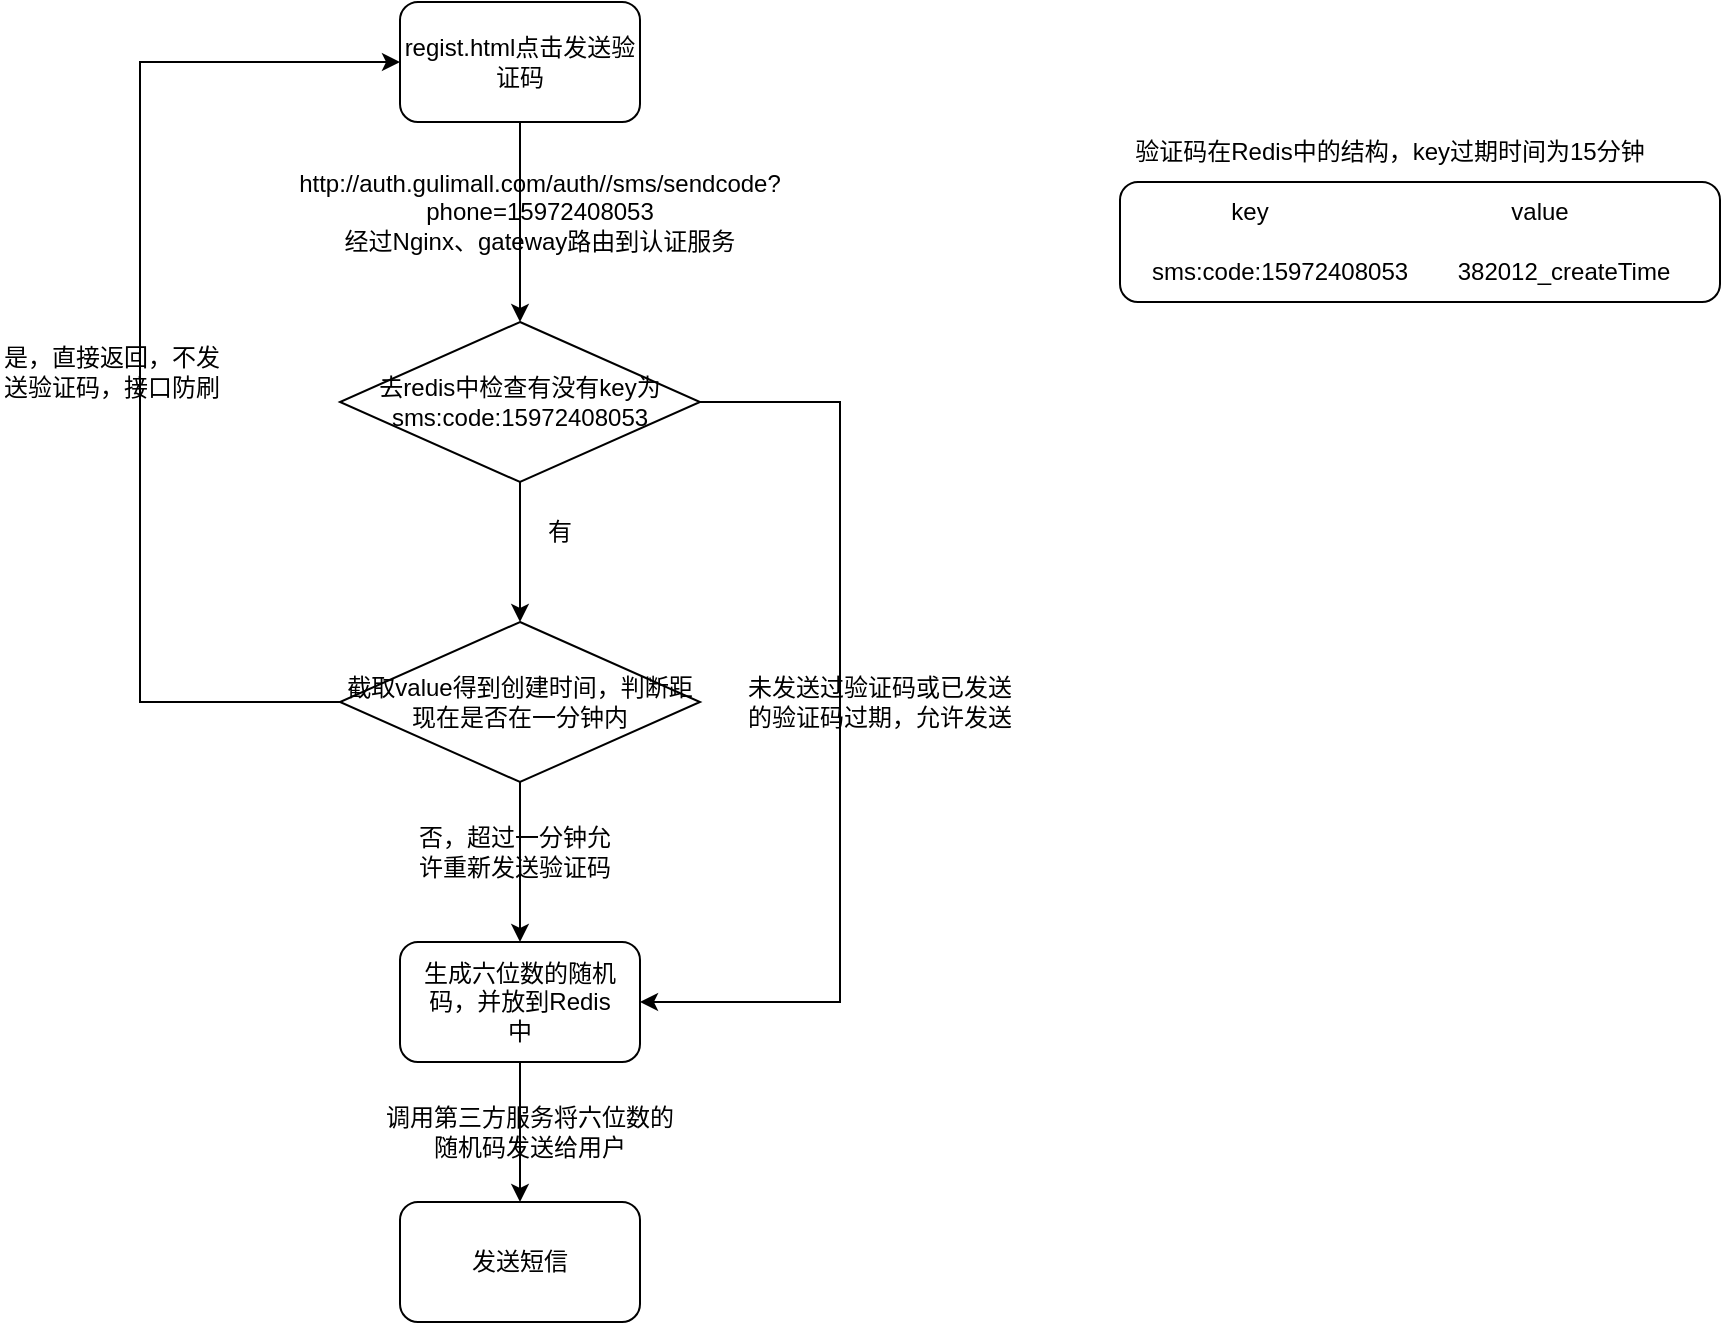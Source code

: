 <mxfile version="21.6.9" type="github">
  <diagram name="第 1 页" id="tCXFLTWe_tcqSmrKPMjY">
    <mxGraphModel dx="1354" dy="647" grid="1" gridSize="10" guides="1" tooltips="1" connect="1" arrows="1" fold="1" page="1" pageScale="1" pageWidth="827" pageHeight="1169" math="0" shadow="0">
      <root>
        <mxCell id="0" />
        <mxCell id="1" parent="0" />
        <mxCell id="gV8c4JJkfnYhTOOU84S4-3" style="edgeStyle=orthogonalEdgeStyle;rounded=0;orthogonalLoop=1;jettySize=auto;html=1;exitX=0.5;exitY=1;exitDx=0;exitDy=0;" edge="1" parent="1" source="gV8c4JJkfnYhTOOU84S4-1">
          <mxGeometry relative="1" as="geometry">
            <mxPoint x="310" y="270" as="targetPoint" />
          </mxGeometry>
        </mxCell>
        <mxCell id="gV8c4JJkfnYhTOOU84S4-1" value="regist.html点击发送验证码" style="rounded=1;whiteSpace=wrap;html=1;" vertex="1" parent="1">
          <mxGeometry x="250" y="110" width="120" height="60" as="geometry" />
        </mxCell>
        <mxCell id="gV8c4JJkfnYhTOOU84S4-4" value="http://auth.gulimall.com/auth//sms/sendcode?phone=15972408053&lt;br&gt;经过Nginx、gateway路由到认证服务" style="text;html=1;strokeColor=none;fillColor=none;align=center;verticalAlign=middle;whiteSpace=wrap;rounded=0;" vertex="1" parent="1">
          <mxGeometry x="150" y="200" width="340" height="30" as="geometry" />
        </mxCell>
        <mxCell id="gV8c4JJkfnYhTOOU84S4-6" value="" style="rounded=1;whiteSpace=wrap;html=1;" vertex="1" parent="1">
          <mxGeometry x="610" y="200" width="300" height="60" as="geometry" />
        </mxCell>
        <mxCell id="gV8c4JJkfnYhTOOU84S4-7" value="验证码在Redis中的结构，key过期时间为15分钟" style="text;html=1;strokeColor=none;fillColor=none;align=center;verticalAlign=middle;whiteSpace=wrap;rounded=0;" vertex="1" parent="1">
          <mxGeometry x="600" y="170" width="290" height="30" as="geometry" />
        </mxCell>
        <mxCell id="gV8c4JJkfnYhTOOU84S4-8" value="sms:code:15972408053" style="text;html=1;strokeColor=none;fillColor=none;align=center;verticalAlign=middle;whiteSpace=wrap;rounded=0;" vertex="1" parent="1">
          <mxGeometry x="660" y="230" width="60" height="30" as="geometry" />
        </mxCell>
        <mxCell id="gV8c4JJkfnYhTOOU84S4-9" value="key" style="text;html=1;strokeColor=none;fillColor=none;align=center;verticalAlign=middle;whiteSpace=wrap;rounded=0;" vertex="1" parent="1">
          <mxGeometry x="645" y="200" width="60" height="30" as="geometry" />
        </mxCell>
        <mxCell id="gV8c4JJkfnYhTOOU84S4-10" value="value" style="text;html=1;strokeColor=none;fillColor=none;align=center;verticalAlign=middle;whiteSpace=wrap;rounded=0;" vertex="1" parent="1">
          <mxGeometry x="790" y="200" width="60" height="30" as="geometry" />
        </mxCell>
        <mxCell id="gV8c4JJkfnYhTOOU84S4-11" value="382012_createTime" style="text;html=1;strokeColor=none;fillColor=none;align=center;verticalAlign=middle;whiteSpace=wrap;rounded=0;" vertex="1" parent="1">
          <mxGeometry x="777" y="230" width="110" height="30" as="geometry" />
        </mxCell>
        <mxCell id="gV8c4JJkfnYhTOOU84S4-14" style="edgeStyle=orthogonalEdgeStyle;rounded=0;orthogonalLoop=1;jettySize=auto;html=1;exitX=0.5;exitY=1;exitDx=0;exitDy=0;entryX=0.5;entryY=0;entryDx=0;entryDy=0;" edge="1" parent="1" source="gV8c4JJkfnYhTOOU84S4-12" target="gV8c4JJkfnYhTOOU84S4-13">
          <mxGeometry relative="1" as="geometry" />
        </mxCell>
        <mxCell id="gV8c4JJkfnYhTOOU84S4-24" style="edgeStyle=orthogonalEdgeStyle;rounded=0;orthogonalLoop=1;jettySize=auto;html=1;exitX=1;exitY=0.5;exitDx=0;exitDy=0;entryX=1;entryY=0.5;entryDx=0;entryDy=0;" edge="1" parent="1" source="gV8c4JJkfnYhTOOU84S4-12" target="gV8c4JJkfnYhTOOU84S4-20">
          <mxGeometry relative="1" as="geometry">
            <Array as="points">
              <mxPoint x="470" y="310" />
              <mxPoint x="470" y="610" />
            </Array>
          </mxGeometry>
        </mxCell>
        <mxCell id="gV8c4JJkfnYhTOOU84S4-12" value="去redis中检查有没有key为sms:code:15972408053" style="rhombus;whiteSpace=wrap;html=1;" vertex="1" parent="1">
          <mxGeometry x="220" y="270" width="180" height="80" as="geometry" />
        </mxCell>
        <mxCell id="gV8c4JJkfnYhTOOU84S4-17" style="edgeStyle=orthogonalEdgeStyle;rounded=0;orthogonalLoop=1;jettySize=auto;html=1;exitX=0;exitY=0.5;exitDx=0;exitDy=0;entryX=0;entryY=0.5;entryDx=0;entryDy=0;" edge="1" parent="1" source="gV8c4JJkfnYhTOOU84S4-13" target="gV8c4JJkfnYhTOOU84S4-1">
          <mxGeometry relative="1" as="geometry">
            <Array as="points">
              <mxPoint x="120" y="460" />
              <mxPoint x="120" y="140" />
            </Array>
          </mxGeometry>
        </mxCell>
        <mxCell id="gV8c4JJkfnYhTOOU84S4-21" style="edgeStyle=orthogonalEdgeStyle;rounded=0;orthogonalLoop=1;jettySize=auto;html=1;exitX=0.5;exitY=1;exitDx=0;exitDy=0;" edge="1" parent="1" source="gV8c4JJkfnYhTOOU84S4-13" target="gV8c4JJkfnYhTOOU84S4-20">
          <mxGeometry relative="1" as="geometry" />
        </mxCell>
        <mxCell id="gV8c4JJkfnYhTOOU84S4-13" value="截取value得到创建时间，判断距现在是否在一分钟内" style="rhombus;whiteSpace=wrap;html=1;" vertex="1" parent="1">
          <mxGeometry x="220" y="420" width="180" height="80" as="geometry" />
        </mxCell>
        <mxCell id="gV8c4JJkfnYhTOOU84S4-15" value="有" style="text;html=1;strokeColor=none;fillColor=none;align=center;verticalAlign=middle;whiteSpace=wrap;rounded=0;" vertex="1" parent="1">
          <mxGeometry x="300" y="360" width="60" height="30" as="geometry" />
        </mxCell>
        <mxCell id="gV8c4JJkfnYhTOOU84S4-18" value="是，直接返回，不发送验证码，接口防刷" style="text;html=1;strokeColor=none;fillColor=none;align=center;verticalAlign=middle;whiteSpace=wrap;rounded=0;" vertex="1" parent="1">
          <mxGeometry x="50" y="280" width="112" height="30" as="geometry" />
        </mxCell>
        <mxCell id="gV8c4JJkfnYhTOOU84S4-28" style="edgeStyle=orthogonalEdgeStyle;rounded=0;orthogonalLoop=1;jettySize=auto;html=1;exitX=0.5;exitY=1;exitDx=0;exitDy=0;" edge="1" parent="1" source="gV8c4JJkfnYhTOOU84S4-20" target="gV8c4JJkfnYhTOOU84S4-27">
          <mxGeometry relative="1" as="geometry" />
        </mxCell>
        <mxCell id="gV8c4JJkfnYhTOOU84S4-20" value="" style="rounded=1;whiteSpace=wrap;html=1;" vertex="1" parent="1">
          <mxGeometry x="250" y="580" width="120" height="60" as="geometry" />
        </mxCell>
        <mxCell id="gV8c4JJkfnYhTOOU84S4-22" value="否，超过一分钟允许重新发送验证码" style="text;html=1;strokeColor=none;fillColor=none;align=center;verticalAlign=middle;whiteSpace=wrap;rounded=0;" vertex="1" parent="1">
          <mxGeometry x="255" y="520" width="105" height="30" as="geometry" />
        </mxCell>
        <mxCell id="gV8c4JJkfnYhTOOU84S4-25" value="未发送过验证码或已发送的验证码过期，允许发送" style="text;html=1;strokeColor=none;fillColor=none;align=center;verticalAlign=middle;whiteSpace=wrap;rounded=0;" vertex="1" parent="1">
          <mxGeometry x="420" y="445" width="140" height="30" as="geometry" />
        </mxCell>
        <mxCell id="gV8c4JJkfnYhTOOU84S4-26" value="生成六位数的随机码，并放到Redis中" style="text;html=1;strokeColor=none;fillColor=none;align=center;verticalAlign=middle;whiteSpace=wrap;rounded=0;" vertex="1" parent="1">
          <mxGeometry x="260" y="595" width="100" height="30" as="geometry" />
        </mxCell>
        <mxCell id="gV8c4JJkfnYhTOOU84S4-27" value="发送短信" style="rounded=1;whiteSpace=wrap;html=1;" vertex="1" parent="1">
          <mxGeometry x="250" y="710" width="120" height="60" as="geometry" />
        </mxCell>
        <mxCell id="gV8c4JJkfnYhTOOU84S4-29" value="调用第三方服务将六位数的随机码发送给用户" style="text;html=1;strokeColor=none;fillColor=none;align=center;verticalAlign=middle;whiteSpace=wrap;rounded=0;" vertex="1" parent="1">
          <mxGeometry x="240" y="660" width="150" height="30" as="geometry" />
        </mxCell>
      </root>
    </mxGraphModel>
  </diagram>
</mxfile>
